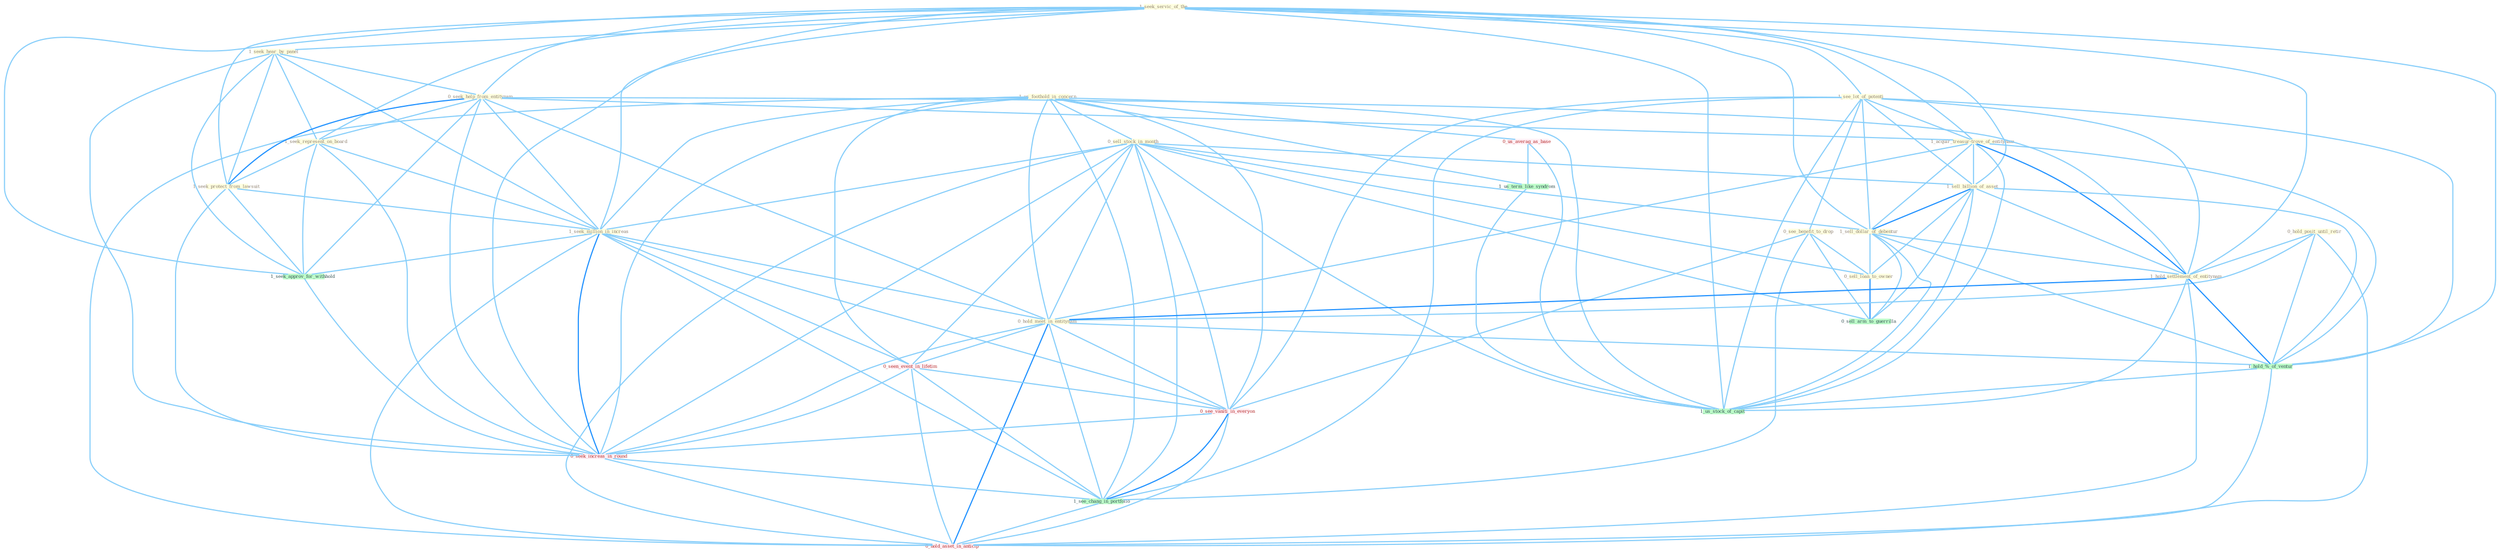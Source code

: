 Graph G{ 
    node
    [shape=polygon,style=filled,width=.5,height=.06,color="#BDFCC9",fixedsize=true,fontsize=4,
    fontcolor="#2f4f4f"];
    {node
    [color="#ffffe0", fontcolor="#8b7d6b"] "1_seek_servic_of_the " "1_us_foothold_in_concern " "1_seek_hear_by_panel " "0_seek_help_from_entitynam " "1_seek_represent_on_board " "1_see_lot_of_potenti " "1_acquir_treasur-trove_of_entitynam " "0_sell_stock_in_month " "1_seek_protect_from_lawsuit " "1_seek_million_in_increas " "1_sell_billion_of_asset " "1_sell_dollar_of_debentur " "0_see_benefit_to_drop " "0_sell_loan_to_owner " "0_hold_posit_until_retir " "1_hold_settlement_of_entitynam " "0_hold_meet_in_entitynam "}
{node [color="#fff0f5", fontcolor="#b22222"] "0_seen_event_in_lifetim " "0_us_averag_as_base " "0_see_vaniti_in_everyon " "0_seek_increas_in_round " "0_hold_asset_in_anticip "}
edge [color="#B0E2FF"];

	"1_seek_servic_of_the " -- "1_seek_hear_by_panel " [w="1", color="#87cefa" ];
	"1_seek_servic_of_the " -- "0_seek_help_from_entitynam " [w="1", color="#87cefa" ];
	"1_seek_servic_of_the " -- "1_seek_represent_on_board " [w="1", color="#87cefa" ];
	"1_seek_servic_of_the " -- "1_see_lot_of_potenti " [w="1", color="#87cefa" ];
	"1_seek_servic_of_the " -- "1_acquir_treasur-trove_of_entitynam " [w="1", color="#87cefa" ];
	"1_seek_servic_of_the " -- "1_seek_protect_from_lawsuit " [w="1", color="#87cefa" ];
	"1_seek_servic_of_the " -- "1_seek_million_in_increas " [w="1", color="#87cefa" ];
	"1_seek_servic_of_the " -- "1_sell_billion_of_asset " [w="1", color="#87cefa" ];
	"1_seek_servic_of_the " -- "1_sell_dollar_of_debentur " [w="1", color="#87cefa" ];
	"1_seek_servic_of_the " -- "1_hold_settlement_of_entitynam " [w="1", color="#87cefa" ];
	"1_seek_servic_of_the " -- "1_seek_approv_for_withhold " [w="1", color="#87cefa" ];
	"1_seek_servic_of_the " -- "1_hold_%_of_ventur " [w="1", color="#87cefa" ];
	"1_seek_servic_of_the " -- "0_seek_increas_in_round " [w="1", color="#87cefa" ];
	"1_seek_servic_of_the " -- "1_us_stock_of_capit " [w="1", color="#87cefa" ];
	"1_us_foothold_in_concern " -- "0_sell_stock_in_month " [w="1", color="#87cefa" ];
	"1_us_foothold_in_concern " -- "1_seek_million_in_increas " [w="1", color="#87cefa" ];
	"1_us_foothold_in_concern " -- "0_hold_meet_in_entitynam " [w="1", color="#87cefa" ];
	"1_us_foothold_in_concern " -- "0_seen_event_in_lifetim " [w="1", color="#87cefa" ];
	"1_us_foothold_in_concern " -- "0_us_averag_as_base " [w="1", color="#87cefa" ];
	"1_us_foothold_in_concern " -- "1_us_term_like_syndrom " [w="1", color="#87cefa" ];
	"1_us_foothold_in_concern " -- "0_see_vaniti_in_everyon " [w="1", color="#87cefa" ];
	"1_us_foothold_in_concern " -- "0_seek_increas_in_round " [w="1", color="#87cefa" ];
	"1_us_foothold_in_concern " -- "1_us_stock_of_capit " [w="1", color="#87cefa" ];
	"1_us_foothold_in_concern " -- "1_see_chang_in_portfolio " [w="1", color="#87cefa" ];
	"1_us_foothold_in_concern " -- "0_hold_asset_in_anticip " [w="1", color="#87cefa" ];
	"1_seek_hear_by_panel " -- "0_seek_help_from_entitynam " [w="1", color="#87cefa" ];
	"1_seek_hear_by_panel " -- "1_seek_represent_on_board " [w="1", color="#87cefa" ];
	"1_seek_hear_by_panel " -- "1_seek_protect_from_lawsuit " [w="1", color="#87cefa" ];
	"1_seek_hear_by_panel " -- "1_seek_million_in_increas " [w="1", color="#87cefa" ];
	"1_seek_hear_by_panel " -- "1_seek_approv_for_withhold " [w="1", color="#87cefa" ];
	"1_seek_hear_by_panel " -- "0_seek_increas_in_round " [w="1", color="#87cefa" ];
	"0_seek_help_from_entitynam " -- "1_seek_represent_on_board " [w="1", color="#87cefa" ];
	"0_seek_help_from_entitynam " -- "1_acquir_treasur-trove_of_entitynam " [w="1", color="#87cefa" ];
	"0_seek_help_from_entitynam " -- "1_seek_protect_from_lawsuit " [w="2", color="#1e90ff" , len=0.8];
	"0_seek_help_from_entitynam " -- "1_seek_million_in_increas " [w="1", color="#87cefa" ];
	"0_seek_help_from_entitynam " -- "1_hold_settlement_of_entitynam " [w="1", color="#87cefa" ];
	"0_seek_help_from_entitynam " -- "0_hold_meet_in_entitynam " [w="1", color="#87cefa" ];
	"0_seek_help_from_entitynam " -- "1_seek_approv_for_withhold " [w="1", color="#87cefa" ];
	"0_seek_help_from_entitynam " -- "0_seek_increas_in_round " [w="1", color="#87cefa" ];
	"1_seek_represent_on_board " -- "1_seek_protect_from_lawsuit " [w="1", color="#87cefa" ];
	"1_seek_represent_on_board " -- "1_seek_million_in_increas " [w="1", color="#87cefa" ];
	"1_seek_represent_on_board " -- "1_seek_approv_for_withhold " [w="1", color="#87cefa" ];
	"1_seek_represent_on_board " -- "0_seek_increas_in_round " [w="1", color="#87cefa" ];
	"1_see_lot_of_potenti " -- "1_acquir_treasur-trove_of_entitynam " [w="1", color="#87cefa" ];
	"1_see_lot_of_potenti " -- "1_sell_billion_of_asset " [w="1", color="#87cefa" ];
	"1_see_lot_of_potenti " -- "1_sell_dollar_of_debentur " [w="1", color="#87cefa" ];
	"1_see_lot_of_potenti " -- "0_see_benefit_to_drop " [w="1", color="#87cefa" ];
	"1_see_lot_of_potenti " -- "1_hold_settlement_of_entitynam " [w="1", color="#87cefa" ];
	"1_see_lot_of_potenti " -- "1_hold_%_of_ventur " [w="1", color="#87cefa" ];
	"1_see_lot_of_potenti " -- "0_see_vaniti_in_everyon " [w="1", color="#87cefa" ];
	"1_see_lot_of_potenti " -- "1_us_stock_of_capit " [w="1", color="#87cefa" ];
	"1_see_lot_of_potenti " -- "1_see_chang_in_portfolio " [w="1", color="#87cefa" ];
	"1_acquir_treasur-trove_of_entitynam " -- "1_sell_billion_of_asset " [w="1", color="#87cefa" ];
	"1_acquir_treasur-trove_of_entitynam " -- "1_sell_dollar_of_debentur " [w="1", color="#87cefa" ];
	"1_acquir_treasur-trove_of_entitynam " -- "1_hold_settlement_of_entitynam " [w="2", color="#1e90ff" , len=0.8];
	"1_acquir_treasur-trove_of_entitynam " -- "0_hold_meet_in_entitynam " [w="1", color="#87cefa" ];
	"1_acquir_treasur-trove_of_entitynam " -- "1_hold_%_of_ventur " [w="1", color="#87cefa" ];
	"1_acquir_treasur-trove_of_entitynam " -- "1_us_stock_of_capit " [w="1", color="#87cefa" ];
	"0_sell_stock_in_month " -- "1_seek_million_in_increas " [w="1", color="#87cefa" ];
	"0_sell_stock_in_month " -- "1_sell_billion_of_asset " [w="1", color="#87cefa" ];
	"0_sell_stock_in_month " -- "1_sell_dollar_of_debentur " [w="1", color="#87cefa" ];
	"0_sell_stock_in_month " -- "0_sell_loan_to_owner " [w="1", color="#87cefa" ];
	"0_sell_stock_in_month " -- "0_hold_meet_in_entitynam " [w="1", color="#87cefa" ];
	"0_sell_stock_in_month " -- "0_seen_event_in_lifetim " [w="1", color="#87cefa" ];
	"0_sell_stock_in_month " -- "0_see_vaniti_in_everyon " [w="1", color="#87cefa" ];
	"0_sell_stock_in_month " -- "0_sell_arm_to_guerrilla " [w="1", color="#87cefa" ];
	"0_sell_stock_in_month " -- "0_seek_increas_in_round " [w="1", color="#87cefa" ];
	"0_sell_stock_in_month " -- "1_us_stock_of_capit " [w="1", color="#87cefa" ];
	"0_sell_stock_in_month " -- "1_see_chang_in_portfolio " [w="1", color="#87cefa" ];
	"0_sell_stock_in_month " -- "0_hold_asset_in_anticip " [w="1", color="#87cefa" ];
	"1_seek_protect_from_lawsuit " -- "1_seek_million_in_increas " [w="1", color="#87cefa" ];
	"1_seek_protect_from_lawsuit " -- "1_seek_approv_for_withhold " [w="1", color="#87cefa" ];
	"1_seek_protect_from_lawsuit " -- "0_seek_increas_in_round " [w="1", color="#87cefa" ];
	"1_seek_million_in_increas " -- "0_hold_meet_in_entitynam " [w="1", color="#87cefa" ];
	"1_seek_million_in_increas " -- "0_seen_event_in_lifetim " [w="1", color="#87cefa" ];
	"1_seek_million_in_increas " -- "1_seek_approv_for_withhold " [w="1", color="#87cefa" ];
	"1_seek_million_in_increas " -- "0_see_vaniti_in_everyon " [w="1", color="#87cefa" ];
	"1_seek_million_in_increas " -- "0_seek_increas_in_round " [w="2", color="#1e90ff" , len=0.8];
	"1_seek_million_in_increas " -- "1_see_chang_in_portfolio " [w="1", color="#87cefa" ];
	"1_seek_million_in_increas " -- "0_hold_asset_in_anticip " [w="1", color="#87cefa" ];
	"1_sell_billion_of_asset " -- "1_sell_dollar_of_debentur " [w="2", color="#1e90ff" , len=0.8];
	"1_sell_billion_of_asset " -- "0_sell_loan_to_owner " [w="1", color="#87cefa" ];
	"1_sell_billion_of_asset " -- "1_hold_settlement_of_entitynam " [w="1", color="#87cefa" ];
	"1_sell_billion_of_asset " -- "1_hold_%_of_ventur " [w="1", color="#87cefa" ];
	"1_sell_billion_of_asset " -- "0_sell_arm_to_guerrilla " [w="1", color="#87cefa" ];
	"1_sell_billion_of_asset " -- "1_us_stock_of_capit " [w="1", color="#87cefa" ];
	"1_sell_dollar_of_debentur " -- "0_sell_loan_to_owner " [w="1", color="#87cefa" ];
	"1_sell_dollar_of_debentur " -- "1_hold_settlement_of_entitynam " [w="1", color="#87cefa" ];
	"1_sell_dollar_of_debentur " -- "1_hold_%_of_ventur " [w="1", color="#87cefa" ];
	"1_sell_dollar_of_debentur " -- "0_sell_arm_to_guerrilla " [w="1", color="#87cefa" ];
	"1_sell_dollar_of_debentur " -- "1_us_stock_of_capit " [w="1", color="#87cefa" ];
	"0_see_benefit_to_drop " -- "0_sell_loan_to_owner " [w="1", color="#87cefa" ];
	"0_see_benefit_to_drop " -- "0_see_vaniti_in_everyon " [w="1", color="#87cefa" ];
	"0_see_benefit_to_drop " -- "0_sell_arm_to_guerrilla " [w="1", color="#87cefa" ];
	"0_see_benefit_to_drop " -- "1_see_chang_in_portfolio " [w="1", color="#87cefa" ];
	"0_sell_loan_to_owner " -- "0_sell_arm_to_guerrilla " [w="2", color="#1e90ff" , len=0.8];
	"0_hold_posit_until_retir " -- "1_hold_settlement_of_entitynam " [w="1", color="#87cefa" ];
	"0_hold_posit_until_retir " -- "0_hold_meet_in_entitynam " [w="1", color="#87cefa" ];
	"0_hold_posit_until_retir " -- "1_hold_%_of_ventur " [w="1", color="#87cefa" ];
	"0_hold_posit_until_retir " -- "0_hold_asset_in_anticip " [w="1", color="#87cefa" ];
	"1_hold_settlement_of_entitynam " -- "0_hold_meet_in_entitynam " [w="2", color="#1e90ff" , len=0.8];
	"1_hold_settlement_of_entitynam " -- "1_hold_%_of_ventur " [w="2", color="#1e90ff" , len=0.8];
	"1_hold_settlement_of_entitynam " -- "1_us_stock_of_capit " [w="1", color="#87cefa" ];
	"1_hold_settlement_of_entitynam " -- "0_hold_asset_in_anticip " [w="1", color="#87cefa" ];
	"0_hold_meet_in_entitynam " -- "0_seen_event_in_lifetim " [w="1", color="#87cefa" ];
	"0_hold_meet_in_entitynam " -- "1_hold_%_of_ventur " [w="1", color="#87cefa" ];
	"0_hold_meet_in_entitynam " -- "0_see_vaniti_in_everyon " [w="1", color="#87cefa" ];
	"0_hold_meet_in_entitynam " -- "0_seek_increas_in_round " [w="1", color="#87cefa" ];
	"0_hold_meet_in_entitynam " -- "1_see_chang_in_portfolio " [w="1", color="#87cefa" ];
	"0_hold_meet_in_entitynam " -- "0_hold_asset_in_anticip " [w="2", color="#1e90ff" , len=0.8];
	"0_seen_event_in_lifetim " -- "0_see_vaniti_in_everyon " [w="1", color="#87cefa" ];
	"0_seen_event_in_lifetim " -- "0_seek_increas_in_round " [w="1", color="#87cefa" ];
	"0_seen_event_in_lifetim " -- "1_see_chang_in_portfolio " [w="1", color="#87cefa" ];
	"0_seen_event_in_lifetim " -- "0_hold_asset_in_anticip " [w="1", color="#87cefa" ];
	"0_us_averag_as_base " -- "1_us_term_like_syndrom " [w="1", color="#87cefa" ];
	"0_us_averag_as_base " -- "1_us_stock_of_capit " [w="1", color="#87cefa" ];
	"1_us_term_like_syndrom " -- "1_us_stock_of_capit " [w="1", color="#87cefa" ];
	"1_seek_approv_for_withhold " -- "0_seek_increas_in_round " [w="1", color="#87cefa" ];
	"1_hold_%_of_ventur " -- "1_us_stock_of_capit " [w="1", color="#87cefa" ];
	"1_hold_%_of_ventur " -- "0_hold_asset_in_anticip " [w="1", color="#87cefa" ];
	"0_see_vaniti_in_everyon " -- "0_seek_increas_in_round " [w="1", color="#87cefa" ];
	"0_see_vaniti_in_everyon " -- "1_see_chang_in_portfolio " [w="2", color="#1e90ff" , len=0.8];
	"0_see_vaniti_in_everyon " -- "0_hold_asset_in_anticip " [w="1", color="#87cefa" ];
	"0_seek_increas_in_round " -- "1_see_chang_in_portfolio " [w="1", color="#87cefa" ];
	"0_seek_increas_in_round " -- "0_hold_asset_in_anticip " [w="1", color="#87cefa" ];
	"1_see_chang_in_portfolio " -- "0_hold_asset_in_anticip " [w="1", color="#87cefa" ];
}